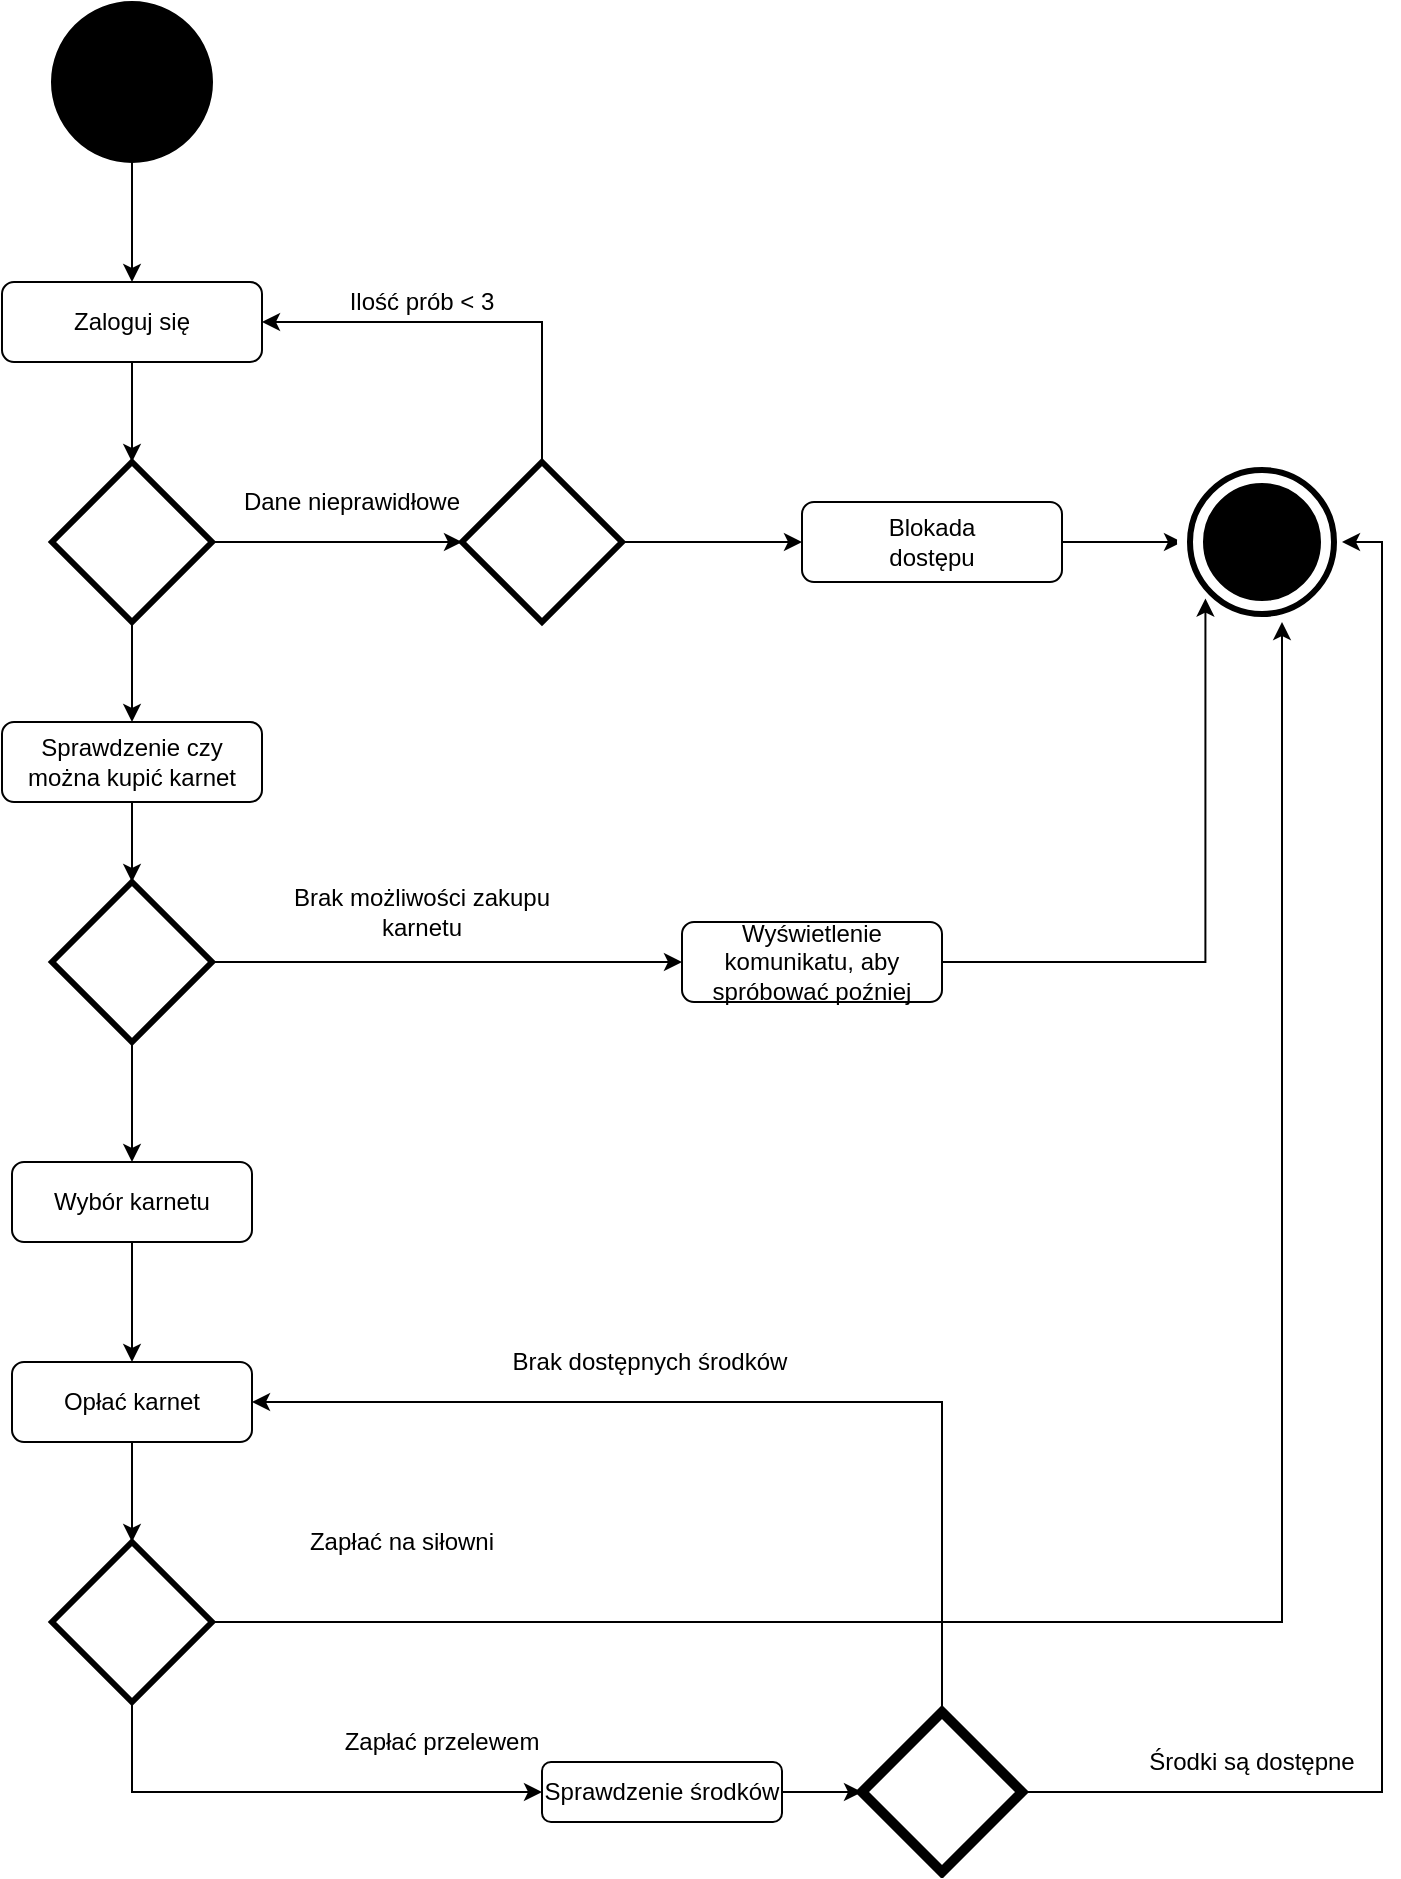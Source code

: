 <mxfile version="12.8.8" type="google"><diagram id="nqKzI5U1Ba_LxG9wKh0e" name="Page-1"><mxGraphModel dx="516" dy="752" grid="1" gridSize="10" guides="1" tooltips="1" connect="1" arrows="1" fold="1" page="1" pageScale="1" pageWidth="827" pageHeight="1169" math="0" shadow="0"><root><mxCell id="0"/><mxCell id="1" parent="0"/><mxCell id="4dMykAdZrB5y6jViaun_-1" value="" style="ellipse;whiteSpace=wrap;html=1;aspect=fixed;fillColor=#000000;" vertex="1" parent="1"><mxGeometry x="115" y="120" width="80" height="80" as="geometry"/></mxCell><mxCell id="4dMykAdZrB5y6jViaun_-3" value="" style="endArrow=classic;html=1;exitX=0.5;exitY=1;exitDx=0;exitDy=0;entryX=0.5;entryY=0;entryDx=0;entryDy=0;" edge="1" parent="1" source="4dMykAdZrB5y6jViaun_-1" target="4dMykAdZrB5y6jViaun_-4"><mxGeometry width="50" height="50" relative="1" as="geometry"><mxPoint x="210" y="410" as="sourcePoint"/><mxPoint x="150" y="240" as="targetPoint"/><Array as="points"/></mxGeometry></mxCell><mxCell id="4dMykAdZrB5y6jViaun_-9" style="edgeStyle=orthogonalEdgeStyle;rounded=0;orthogonalLoop=1;jettySize=auto;html=1;exitX=0.5;exitY=1;exitDx=0;exitDy=0;entryX=0.5;entryY=0;entryDx=0;entryDy=0;" edge="1" parent="1" source="4dMykAdZrB5y6jViaun_-4" target="4dMykAdZrB5y6jViaun_-10"><mxGeometry relative="1" as="geometry"><mxPoint x="155" y="360" as="targetPoint"/></mxGeometry></mxCell><mxCell id="4dMykAdZrB5y6jViaun_-4" value="" style="rounded=1;whiteSpace=wrap;html=1;fillColor=#ffffff;" vertex="1" parent="1"><mxGeometry x="90" y="260" width="130" height="40" as="geometry"/></mxCell><mxCell id="4dMykAdZrB5y6jViaun_-7" value="Zaloguj się" style="text;html=1;strokeColor=none;fillColor=none;align=center;verticalAlign=middle;whiteSpace=wrap;rounded=0;" vertex="1" parent="1"><mxGeometry x="120" y="270" width="70" height="20" as="geometry"/></mxCell><mxCell id="4dMykAdZrB5y6jViaun_-12" style="edgeStyle=orthogonalEdgeStyle;rounded=0;orthogonalLoop=1;jettySize=auto;html=1;exitX=1;exitY=0.5;exitDx=0;exitDy=0;entryX=0;entryY=0.5;entryDx=0;entryDy=0;" edge="1" parent="1" source="4dMykAdZrB5y6jViaun_-10" target="4dMykAdZrB5y6jViaun_-11"><mxGeometry relative="1" as="geometry"/></mxCell><mxCell id="4dMykAdZrB5y6jViaun_-26" style="edgeStyle=orthogonalEdgeStyle;rounded=0;orthogonalLoop=1;jettySize=auto;html=1;exitX=0.5;exitY=1;exitDx=0;exitDy=0;entryX=0.5;entryY=0;entryDx=0;entryDy=0;fontColor=#FFFFFF;" edge="1" parent="1" source="4dMykAdZrB5y6jViaun_-10" target="4dMykAdZrB5y6jViaun_-25"><mxGeometry relative="1" as="geometry"/></mxCell><mxCell id="4dMykAdZrB5y6jViaun_-10" value="" style="rhombus;whiteSpace=wrap;html=1;strokeColor=#000000;fillColor=#FFFFFF;strokeWidth=3;" vertex="1" parent="1"><mxGeometry x="115" y="350" width="80" height="80" as="geometry"/></mxCell><mxCell id="4dMykAdZrB5y6jViaun_-13" style="edgeStyle=orthogonalEdgeStyle;rounded=0;orthogonalLoop=1;jettySize=auto;html=1;exitX=0.5;exitY=0;exitDx=0;exitDy=0;entryX=1;entryY=0.5;entryDx=0;entryDy=0;" edge="1" parent="1" source="4dMykAdZrB5y6jViaun_-11" target="4dMykAdZrB5y6jViaun_-4"><mxGeometry relative="1" as="geometry"/></mxCell><mxCell id="4dMykAdZrB5y6jViaun_-18" style="edgeStyle=orthogonalEdgeStyle;rounded=0;orthogonalLoop=1;jettySize=auto;html=1;exitX=1;exitY=0.5;exitDx=0;exitDy=0;entryX=0;entryY=0.5;entryDx=0;entryDy=0;" edge="1" parent="1" source="4dMykAdZrB5y6jViaun_-11" target="4dMykAdZrB5y6jViaun_-17"><mxGeometry relative="1" as="geometry"/></mxCell><mxCell id="4dMykAdZrB5y6jViaun_-11" value="" style="rhombus;whiteSpace=wrap;html=1;strokeColor=#000000;fillColor=#FFFFFF;strokeWidth=3;" vertex="1" parent="1"><mxGeometry x="320" y="350" width="80" height="80" as="geometry"/></mxCell><mxCell id="4dMykAdZrB5y6jViaun_-14" value="Dane nieprawidłowe" style="text;html=1;strokeColor=none;fillColor=none;align=center;verticalAlign=middle;whiteSpace=wrap;rounded=0;" vertex="1" parent="1"><mxGeometry x="190" y="360" width="150" height="20" as="geometry"/></mxCell><mxCell id="4dMykAdZrB5y6jViaun_-16" value="Ilość prób &amp;lt; 3" style="text;html=1;strokeColor=none;fillColor=none;align=center;verticalAlign=middle;whiteSpace=wrap;rounded=0;" vertex="1" parent="1"><mxGeometry x="230" y="260" width="140" height="20" as="geometry"/></mxCell><mxCell id="4dMykAdZrB5y6jViaun_-20" style="edgeStyle=orthogonalEdgeStyle;rounded=0;orthogonalLoop=1;jettySize=auto;html=1;exitX=1;exitY=0.5;exitDx=0;exitDy=0;entryX=0;entryY=0.5;entryDx=0;entryDy=0;" edge="1" parent="1" source="4dMykAdZrB5y6jViaun_-17" target="4dMykAdZrB5y6jViaun_-21"><mxGeometry relative="1" as="geometry"><mxPoint x="690" y="390" as="targetPoint"/></mxGeometry></mxCell><mxCell id="4dMykAdZrB5y6jViaun_-17" value="" style="rounded=1;whiteSpace=wrap;html=1;fillColor=#ffffff;" vertex="1" parent="1"><mxGeometry x="490" y="370" width="130" height="40" as="geometry"/></mxCell><mxCell id="4dMykAdZrB5y6jViaun_-19" value="Blokada dostępu" style="text;html=1;strokeColor=none;fillColor=none;align=center;verticalAlign=middle;whiteSpace=wrap;rounded=0;" vertex="1" parent="1"><mxGeometry x="520" y="380" width="70" height="20" as="geometry"/></mxCell><mxCell id="4dMykAdZrB5y6jViaun_-21" value="" style="ellipse;shape=doubleEllipse;whiteSpace=wrap;html=1;aspect=fixed;fillColor=#000000;strokeColor=#FFFFFF;strokeWidth=5;" vertex="1" parent="1"><mxGeometry x="680" y="350" width="80" height="80" as="geometry"/></mxCell><mxCell id="4dMykAdZrB5y6jViaun_-28" style="edgeStyle=orthogonalEdgeStyle;rounded=0;orthogonalLoop=1;jettySize=auto;html=1;exitX=0.5;exitY=1;exitDx=0;exitDy=0;entryX=0.5;entryY=0;entryDx=0;entryDy=0;fontColor=#FFFFFF;" edge="1" parent="1" source="4dMykAdZrB5y6jViaun_-25" target="4dMykAdZrB5y6jViaun_-27"><mxGeometry relative="1" as="geometry"/></mxCell><mxCell id="4dMykAdZrB5y6jViaun_-25" value="Sprawdzenie czy można kupić karnet" style="rounded=1;whiteSpace=wrap;html=1;fillColor=#ffffff;" vertex="1" parent="1"><mxGeometry x="90" y="480" width="130" height="40" as="geometry"/></mxCell><mxCell id="4dMykAdZrB5y6jViaun_-31" style="edgeStyle=orthogonalEdgeStyle;rounded=0;orthogonalLoop=1;jettySize=auto;html=1;exitX=1;exitY=0.5;exitDx=0;exitDy=0;fontColor=#000000;entryX=0;entryY=0.5;entryDx=0;entryDy=0;" edge="1" parent="1" source="4dMykAdZrB5y6jViaun_-27" target="4dMykAdZrB5y6jViaun_-32"><mxGeometry relative="1" as="geometry"><mxPoint x="420" y="600" as="targetPoint"/></mxGeometry></mxCell><mxCell id="4dMykAdZrB5y6jViaun_-34" style="edgeStyle=orthogonalEdgeStyle;rounded=0;orthogonalLoop=1;jettySize=auto;html=1;exitX=0.5;exitY=1;exitDx=0;exitDy=0;fontColor=#000000;entryX=0.5;entryY=0;entryDx=0;entryDy=0;" edge="1" parent="1" source="4dMykAdZrB5y6jViaun_-27" target="4dMykAdZrB5y6jViaun_-35"><mxGeometry relative="1" as="geometry"><mxPoint x="150" y="700" as="targetPoint"/></mxGeometry></mxCell><mxCell id="4dMykAdZrB5y6jViaun_-27" value="" style="rhombus;whiteSpace=wrap;html=1;strokeColor=#000000;fillColor=#FFFFFF;strokeWidth=3;" vertex="1" parent="1"><mxGeometry x="115" y="560" width="80" height="80" as="geometry"/></mxCell><mxCell id="4dMykAdZrB5y6jViaun_-29" value="Text" style="text;html=1;strokeColor=none;fillColor=none;align=center;verticalAlign=middle;whiteSpace=wrap;rounded=0;shadow=0;labelBackgroundColor=#FFFFFF;fontColor=#FFFFFF;" vertex="1" parent="1"><mxGeometry x="350" y="560" width="40" height="20" as="geometry"/></mxCell><mxCell id="4dMykAdZrB5y6jViaun_-30" value="Brak możliwości zakupu karnetu" style="text;html=1;strokeColor=none;fillColor=none;align=center;verticalAlign=middle;whiteSpace=wrap;rounded=0;shadow=0;labelBackgroundColor=#FFFFFF;fontColor=#000000;" vertex="1" parent="1"><mxGeometry x="220" y="565" width="160" height="20" as="geometry"/></mxCell><mxCell id="4dMykAdZrB5y6jViaun_-33" style="edgeStyle=orthogonalEdgeStyle;rounded=0;orthogonalLoop=1;jettySize=auto;html=1;exitX=1;exitY=0.5;exitDx=0;exitDy=0;entryX=0;entryY=1;entryDx=0;entryDy=0;fontColor=#000000;" edge="1" parent="1" source="4dMykAdZrB5y6jViaun_-32" target="4dMykAdZrB5y6jViaun_-21"><mxGeometry relative="1" as="geometry"/></mxCell><mxCell id="4dMykAdZrB5y6jViaun_-32" value="Wyświetlenie komunikatu, aby spróbować poźniej" style="rounded=1;whiteSpace=wrap;html=1;fillColor=#ffffff;" vertex="1" parent="1"><mxGeometry x="430" y="580" width="130" height="40" as="geometry"/></mxCell><mxCell id="4dMykAdZrB5y6jViaun_-38" style="edgeStyle=orthogonalEdgeStyle;rounded=0;orthogonalLoop=1;jettySize=auto;html=1;exitX=0.5;exitY=1;exitDx=0;exitDy=0;fontColor=#000000;entryX=0.5;entryY=0;entryDx=0;entryDy=0;" edge="1" parent="1" source="4dMykAdZrB5y6jViaun_-35" target="4dMykAdZrB5y6jViaun_-39"><mxGeometry relative="1" as="geometry"><mxPoint x="155" y="790" as="targetPoint"/></mxGeometry></mxCell><mxCell id="4dMykAdZrB5y6jViaun_-35" value="Wybór karnetu" style="rounded=1;whiteSpace=wrap;html=1;shadow=0;labelBackgroundColor=#FFFFFF;strokeColor=#000000;strokeWidth=1;fillColor=#FFFFFF;gradientColor=none;fontColor=#000000;" vertex="1" parent="1"><mxGeometry x="95" y="700" width="120" height="40" as="geometry"/></mxCell><mxCell id="4dMykAdZrB5y6jViaun_-40" style="edgeStyle=orthogonalEdgeStyle;rounded=0;orthogonalLoop=1;jettySize=auto;html=1;exitX=0.5;exitY=1;exitDx=0;exitDy=0;fontColor=#000000;entryX=0.5;entryY=0;entryDx=0;entryDy=0;" edge="1" parent="1" source="4dMykAdZrB5y6jViaun_-39" target="4dMykAdZrB5y6jViaun_-41"><mxGeometry relative="1" as="geometry"><mxPoint x="155" y="900" as="targetPoint"/></mxGeometry></mxCell><mxCell id="4dMykAdZrB5y6jViaun_-39" value="Opłać karnet" style="rounded=1;whiteSpace=wrap;html=1;shadow=0;labelBackgroundColor=#FFFFFF;strokeColor=#000000;strokeWidth=1;fillColor=#FFFFFF;gradientColor=none;fontColor=#000000;" vertex="1" parent="1"><mxGeometry x="95" y="800" width="120" height="40" as="geometry"/></mxCell><mxCell id="4dMykAdZrB5y6jViaun_-45" style="edgeStyle=orthogonalEdgeStyle;rounded=0;orthogonalLoop=1;jettySize=auto;html=1;exitX=1;exitY=0.5;exitDx=0;exitDy=0;entryX=0.625;entryY=1;entryDx=0;entryDy=0;entryPerimeter=0;fontColor=#000000;" edge="1" parent="1" source="4dMykAdZrB5y6jViaun_-41" target="4dMykAdZrB5y6jViaun_-21"><mxGeometry relative="1" as="geometry"/></mxCell><mxCell id="4dMykAdZrB5y6jViaun_-50" style="edgeStyle=orthogonalEdgeStyle;rounded=0;orthogonalLoop=1;jettySize=auto;html=1;exitX=0.5;exitY=1;exitDx=0;exitDy=0;fontColor=#000000;" edge="1" parent="1" source="4dMykAdZrB5y6jViaun_-41" target="4dMykAdZrB5y6jViaun_-49"><mxGeometry relative="1" as="geometry"><Array as="points"><mxPoint x="155" y="1015"/></Array></mxGeometry></mxCell><mxCell id="4dMykAdZrB5y6jViaun_-41" value="" style="rhombus;whiteSpace=wrap;html=1;strokeColor=#000000;fillColor=#FFFFFF;strokeWidth=3;" vertex="1" parent="1"><mxGeometry x="115" y="890" width="80" height="80" as="geometry"/></mxCell><mxCell id="4dMykAdZrB5y6jViaun_-42" value="Zapłać na siłowni" style="text;html=1;strokeColor=none;fillColor=none;align=center;verticalAlign=middle;whiteSpace=wrap;rounded=0;shadow=0;labelBackgroundColor=#FFFFFF;fontColor=#000000;" vertex="1" parent="1"><mxGeometry x="230" y="880" width="120" height="20" as="geometry"/></mxCell><mxCell id="4dMykAdZrB5y6jViaun_-43" value="Zapłać przelewem" style="text;html=1;strokeColor=none;fillColor=none;align=center;verticalAlign=middle;whiteSpace=wrap;rounded=0;shadow=0;labelBackgroundColor=#FFFFFF;fontColor=#000000;" vertex="1" parent="1"><mxGeometry x="250" y="980" width="120" height="20" as="geometry"/></mxCell><mxCell id="4dMykAdZrB5y6jViaun_-52" style="edgeStyle=orthogonalEdgeStyle;rounded=0;orthogonalLoop=1;jettySize=auto;html=1;exitX=1;exitY=0.5;exitDx=0;exitDy=0;entryX=0;entryY=0.5;entryDx=0;entryDy=0;fontColor=#000000;" edge="1" parent="1" source="4dMykAdZrB5y6jViaun_-49" target="4dMykAdZrB5y6jViaun_-51"><mxGeometry relative="1" as="geometry"/></mxCell><mxCell id="4dMykAdZrB5y6jViaun_-49" value="Sprawdzenie środków" style="rounded=1;whiteSpace=wrap;html=1;shadow=0;labelBackgroundColor=#FFFFFF;strokeColor=#000000;strokeWidth=1;fillColor=#FFFFFF;gradientColor=none;fontColor=#000000;" vertex="1" parent="1"><mxGeometry x="360" y="1000" width="120" height="30" as="geometry"/></mxCell><mxCell id="4dMykAdZrB5y6jViaun_-53" style="edgeStyle=orthogonalEdgeStyle;rounded=0;orthogonalLoop=1;jettySize=auto;html=1;exitX=1;exitY=0.5;exitDx=0;exitDy=0;entryX=1;entryY=0.5;entryDx=0;entryDy=0;fontColor=#000000;" edge="1" parent="1" source="4dMykAdZrB5y6jViaun_-51" target="4dMykAdZrB5y6jViaun_-21"><mxGeometry relative="1" as="geometry"/></mxCell><mxCell id="4dMykAdZrB5y6jViaun_-55" style="edgeStyle=orthogonalEdgeStyle;rounded=0;orthogonalLoop=1;jettySize=auto;html=1;exitX=0.5;exitY=0;exitDx=0;exitDy=0;entryX=1;entryY=0.5;entryDx=0;entryDy=0;fontColor=#000000;" edge="1" parent="1" source="4dMykAdZrB5y6jViaun_-51" target="4dMykAdZrB5y6jViaun_-39"><mxGeometry relative="1" as="geometry"/></mxCell><mxCell id="4dMykAdZrB5y6jViaun_-51" value="" style="rhombus;whiteSpace=wrap;html=1;shadow=0;labelBackgroundColor=#FFFFFF;strokeColor=#000000;strokeWidth=5;fillColor=#FFFFFF;gradientColor=none;fontColor=#000000;" vertex="1" parent="1"><mxGeometry x="520" y="975" width="80" height="80" as="geometry"/></mxCell><mxCell id="4dMykAdZrB5y6jViaun_-54" value="Środki są dostępne" style="text;html=1;strokeColor=none;fillColor=none;align=center;verticalAlign=middle;whiteSpace=wrap;rounded=0;shadow=0;labelBackgroundColor=#FFFFFF;fontColor=#000000;" vertex="1" parent="1"><mxGeometry x="660" y="990" width="110" height="20" as="geometry"/></mxCell><mxCell id="4dMykAdZrB5y6jViaun_-56" value="Brak dostępnych środków" style="text;html=1;strokeColor=none;fillColor=none;align=center;verticalAlign=middle;whiteSpace=wrap;rounded=0;shadow=0;labelBackgroundColor=#FFFFFF;fontColor=#000000;" vertex="1" parent="1"><mxGeometry x="339" y="790" width="150" height="20" as="geometry"/></mxCell></root></mxGraphModel></diagram></mxfile>
